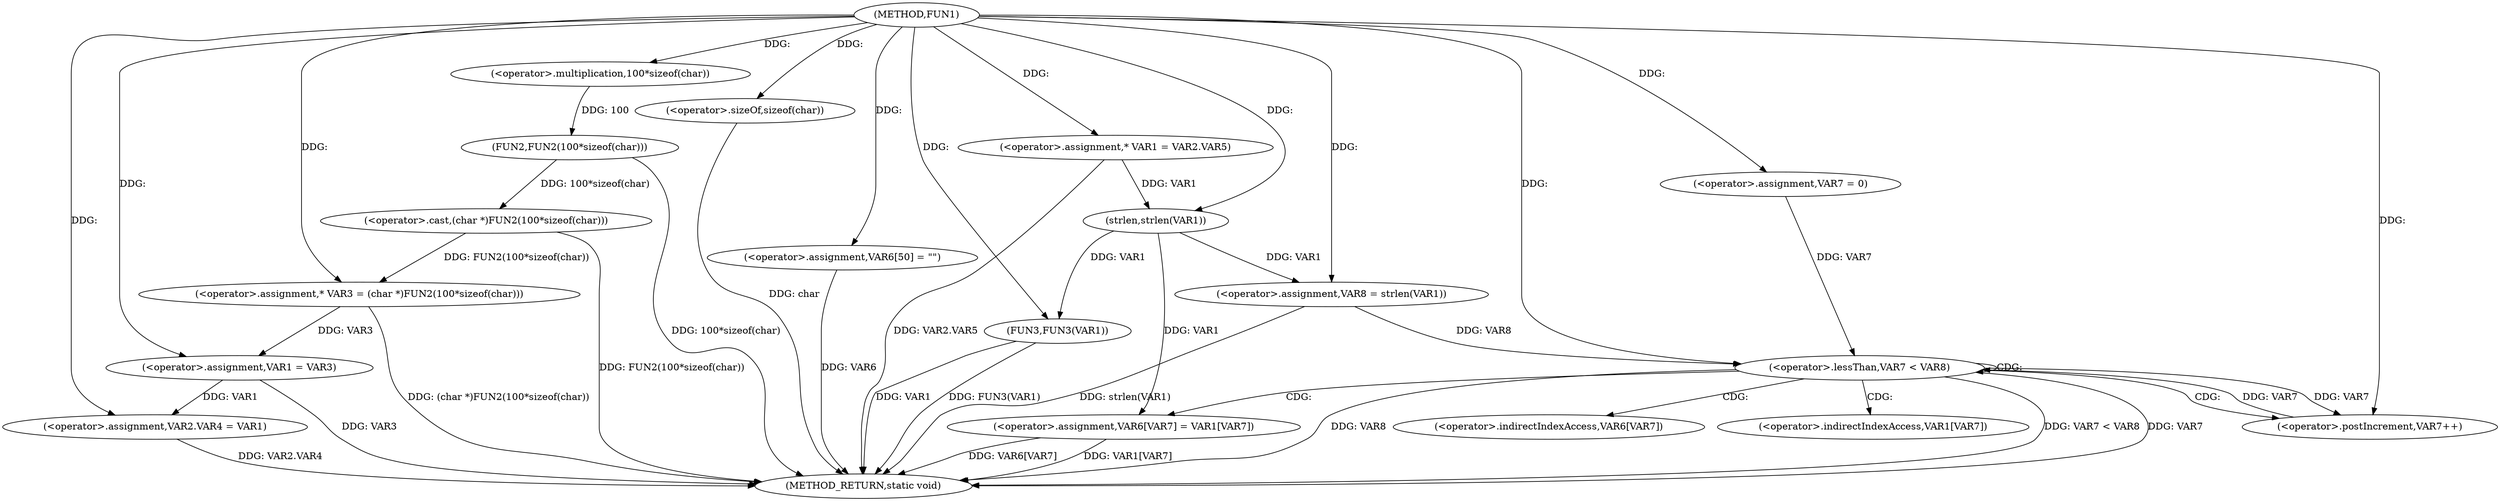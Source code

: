 digraph FUN1 {  
"1000100" [label = "(METHOD,FUN1)" ]
"1000159" [label = "(METHOD_RETURN,static void)" ]
"1000105" [label = "(<operator>.assignment,* VAR3 = (char *)FUN2(100*sizeof(char)))" ]
"1000107" [label = "(<operator>.cast,(char *)FUN2(100*sizeof(char)))" ]
"1000109" [label = "(FUN2,FUN2(100*sizeof(char)))" ]
"1000110" [label = "(<operator>.multiplication,100*sizeof(char))" ]
"1000112" [label = "(<operator>.sizeOf,sizeof(char))" ]
"1000114" [label = "(<operator>.assignment,VAR1 = VAR3)" ]
"1000117" [label = "(<operator>.assignment,VAR2.VAR4 = VAR1)" ]
"1000124" [label = "(<operator>.assignment,* VAR1 = VAR2.VAR5)" ]
"1000131" [label = "(<operator>.assignment,VAR6[50] = \"\")" ]
"1000136" [label = "(<operator>.assignment,VAR8 = strlen(VAR1))" ]
"1000138" [label = "(strlen,strlen(VAR1))" ]
"1000141" [label = "(<operator>.assignment,VAR7 = 0)" ]
"1000144" [label = "(<operator>.lessThan,VAR7 < VAR8)" ]
"1000147" [label = "(<operator>.postIncrement,VAR7++)" ]
"1000150" [label = "(<operator>.assignment,VAR6[VAR7] = VAR1[VAR7])" ]
"1000157" [label = "(FUN3,FUN3(VAR1))" ]
"1000151" [label = "(<operator>.indirectIndexAccess,VAR6[VAR7])" ]
"1000154" [label = "(<operator>.indirectIndexAccess,VAR1[VAR7])" ]
  "1000124" -> "1000159"  [ label = "DDG: VAR2.VAR5"] 
  "1000157" -> "1000159"  [ label = "DDG: FUN3(VAR1)"] 
  "1000117" -> "1000159"  [ label = "DDG: VAR2.VAR4"] 
  "1000150" -> "1000159"  [ label = "DDG: VAR1[VAR7]"] 
  "1000136" -> "1000159"  [ label = "DDG: strlen(VAR1)"] 
  "1000144" -> "1000159"  [ label = "DDG: VAR8"] 
  "1000107" -> "1000159"  [ label = "DDG: FUN2(100*sizeof(char))"] 
  "1000105" -> "1000159"  [ label = "DDG: (char *)FUN2(100*sizeof(char))"] 
  "1000150" -> "1000159"  [ label = "DDG: VAR6[VAR7]"] 
  "1000131" -> "1000159"  [ label = "DDG: VAR6"] 
  "1000157" -> "1000159"  [ label = "DDG: VAR1"] 
  "1000144" -> "1000159"  [ label = "DDG: VAR7 < VAR8"] 
  "1000112" -> "1000159"  [ label = "DDG: char"] 
  "1000109" -> "1000159"  [ label = "DDG: 100*sizeof(char)"] 
  "1000144" -> "1000159"  [ label = "DDG: VAR7"] 
  "1000114" -> "1000159"  [ label = "DDG: VAR3"] 
  "1000107" -> "1000105"  [ label = "DDG: FUN2(100*sizeof(char))"] 
  "1000100" -> "1000105"  [ label = "DDG: "] 
  "1000109" -> "1000107"  [ label = "DDG: 100*sizeof(char)"] 
  "1000110" -> "1000109"  [ label = "DDG: 100"] 
  "1000100" -> "1000110"  [ label = "DDG: "] 
  "1000100" -> "1000112"  [ label = "DDG: "] 
  "1000105" -> "1000114"  [ label = "DDG: VAR3"] 
  "1000100" -> "1000114"  [ label = "DDG: "] 
  "1000114" -> "1000117"  [ label = "DDG: VAR1"] 
  "1000100" -> "1000117"  [ label = "DDG: "] 
  "1000100" -> "1000124"  [ label = "DDG: "] 
  "1000100" -> "1000131"  [ label = "DDG: "] 
  "1000138" -> "1000136"  [ label = "DDG: VAR1"] 
  "1000100" -> "1000136"  [ label = "DDG: "] 
  "1000124" -> "1000138"  [ label = "DDG: VAR1"] 
  "1000100" -> "1000138"  [ label = "DDG: "] 
  "1000100" -> "1000141"  [ label = "DDG: "] 
  "1000141" -> "1000144"  [ label = "DDG: VAR7"] 
  "1000147" -> "1000144"  [ label = "DDG: VAR7"] 
  "1000100" -> "1000144"  [ label = "DDG: "] 
  "1000136" -> "1000144"  [ label = "DDG: VAR8"] 
  "1000144" -> "1000147"  [ label = "DDG: VAR7"] 
  "1000100" -> "1000147"  [ label = "DDG: "] 
  "1000138" -> "1000150"  [ label = "DDG: VAR1"] 
  "1000138" -> "1000157"  [ label = "DDG: VAR1"] 
  "1000100" -> "1000157"  [ label = "DDG: "] 
  "1000144" -> "1000154"  [ label = "CDG: "] 
  "1000144" -> "1000147"  [ label = "CDG: "] 
  "1000144" -> "1000151"  [ label = "CDG: "] 
  "1000144" -> "1000150"  [ label = "CDG: "] 
  "1000144" -> "1000144"  [ label = "CDG: "] 
}
